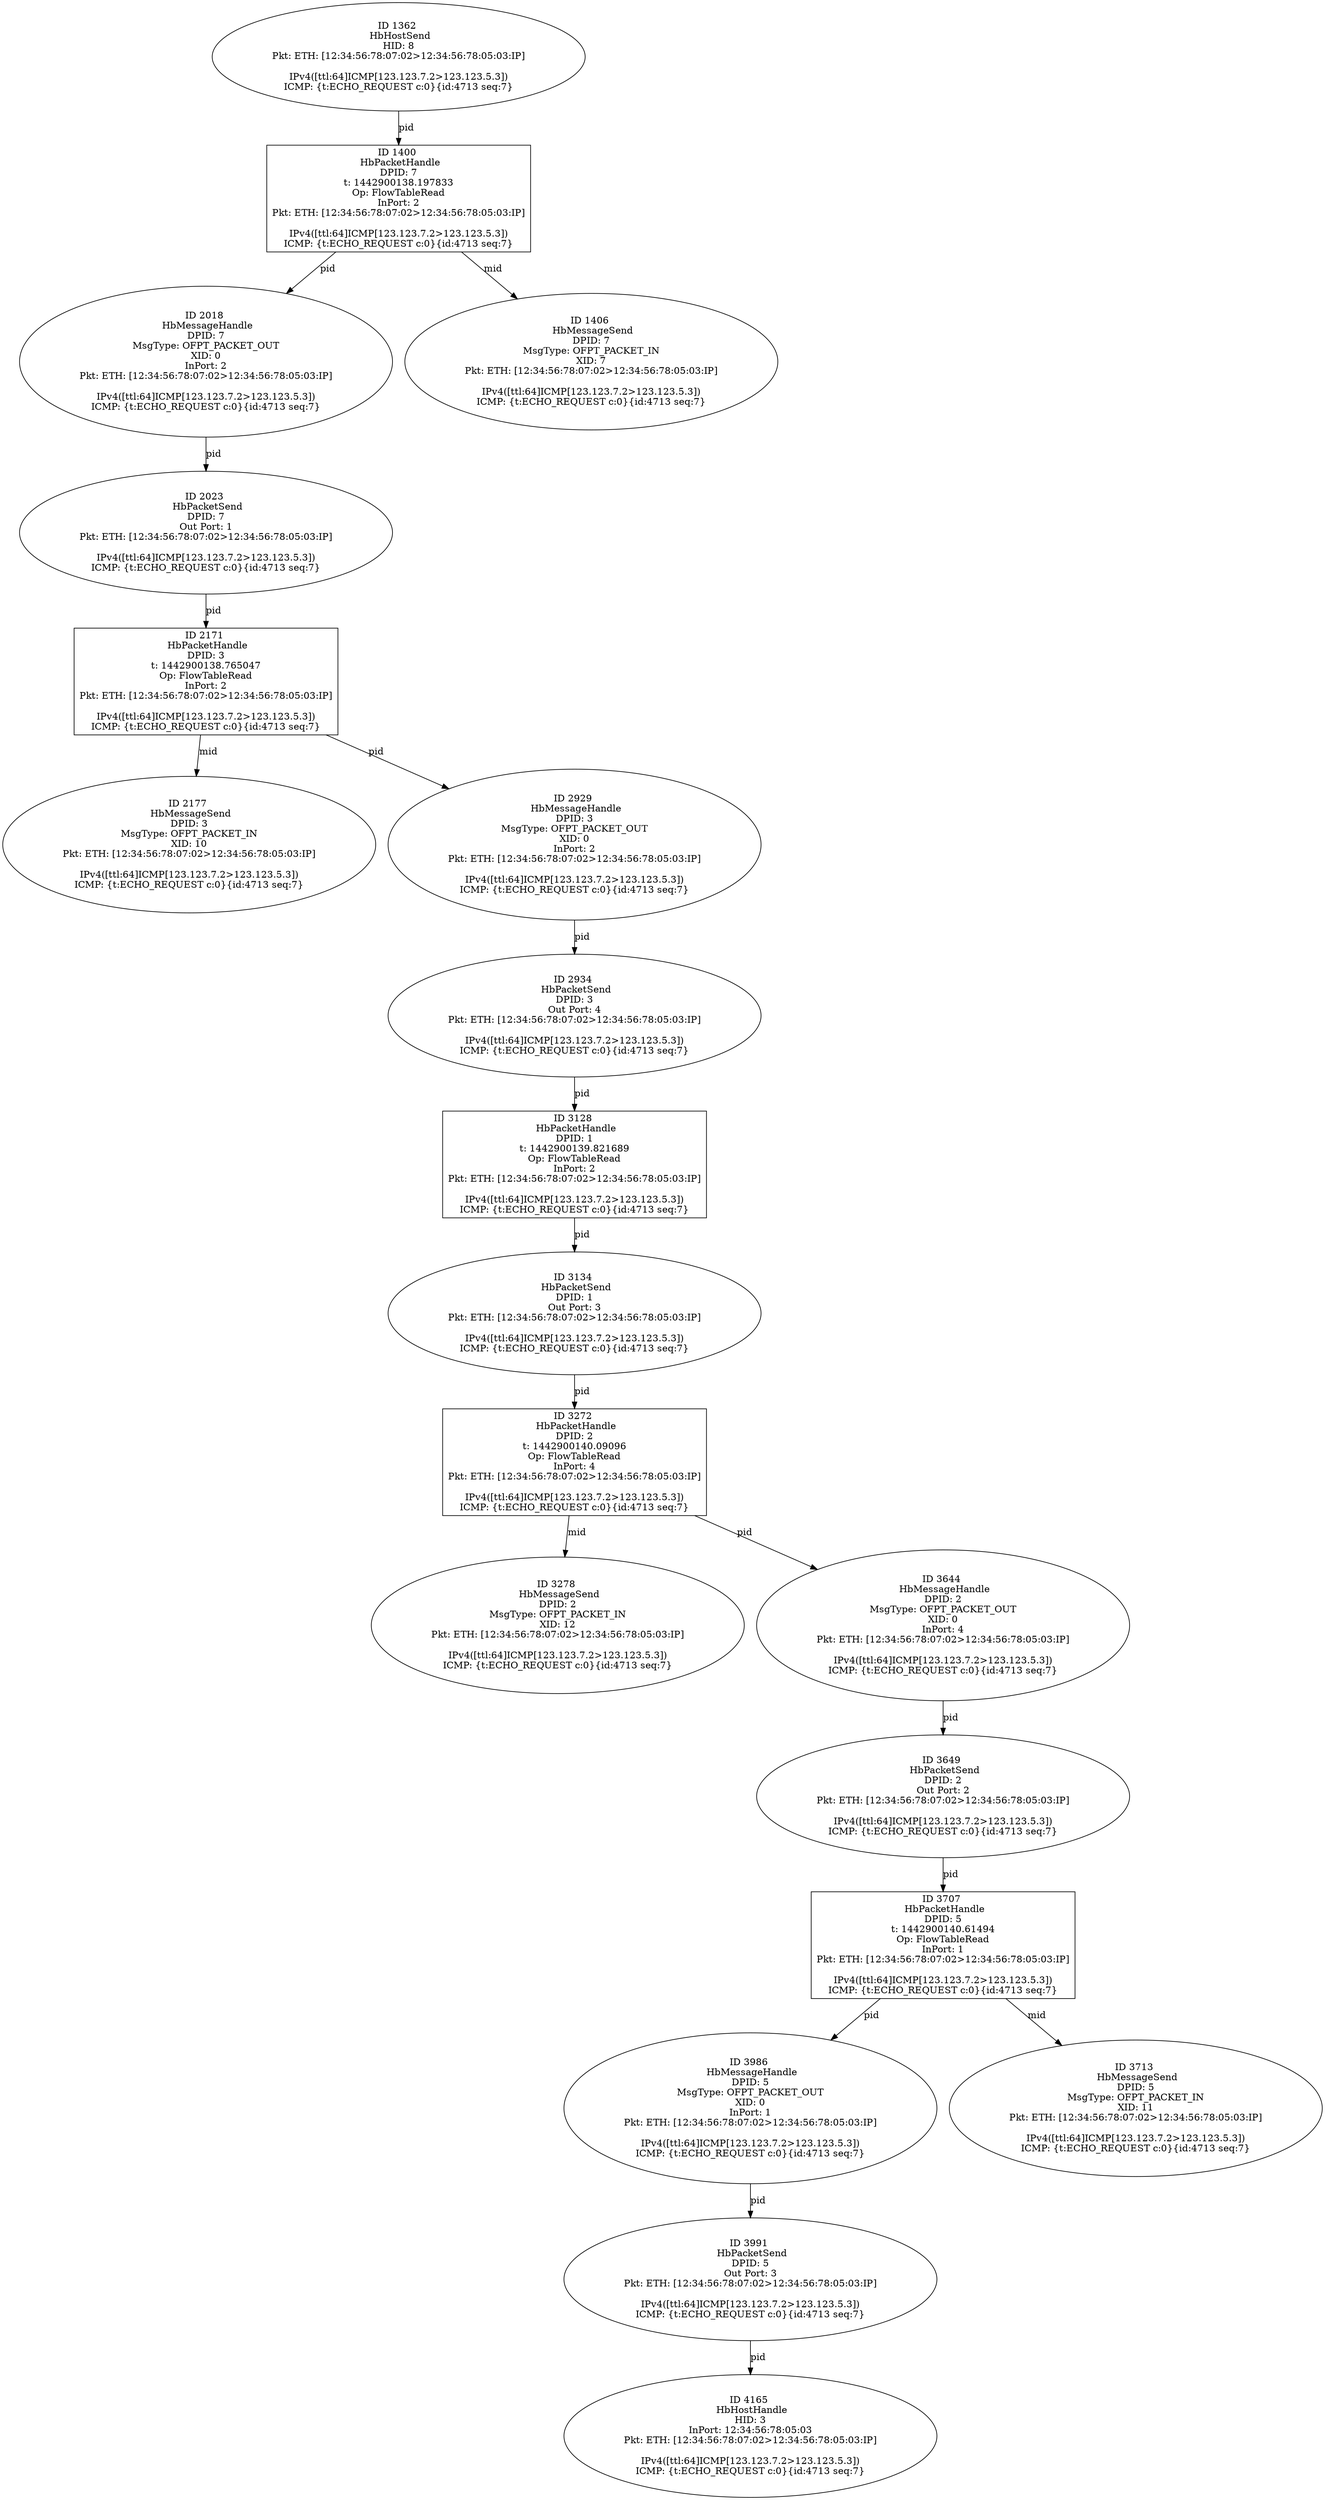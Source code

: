 strict digraph G {
2177 [shape=oval, event=<hb_events.HbMessageSend object at 0x107c5a5d0>, label="ID 2177 
 HbMessageSend
DPID: 3
MsgType: OFPT_PACKET_IN
XID: 10
Pkt: ETH: [12:34:56:78:07:02>12:34:56:78:05:03:IP]

IPv4([ttl:64]ICMP[123.123.7.2>123.123.5.3])
ICMP: {t:ECHO_REQUEST c:0}{id:4713 seq:7}"];
2018 [shape=oval, event=<hb_events.HbMessageHandle object at 0x107ba6d10>, label="ID 2018 
 HbMessageHandle
DPID: 7
MsgType: OFPT_PACKET_OUT
XID: 0
InPort: 2
Pkt: ETH: [12:34:56:78:07:02>12:34:56:78:05:03:IP]

IPv4([ttl:64]ICMP[123.123.7.2>123.123.5.3])
ICMP: {t:ECHO_REQUEST c:0}{id:4713 seq:7}"];
2171 [shape=box, event=<hb_events.HbPacketHandle object at 0x107c4dcd0>, label="ID 2171 
 HbPacketHandle
DPID: 3
t: 1442900138.765047
Op: FlowTableRead
InPort: 2
Pkt: ETH: [12:34:56:78:07:02>12:34:56:78:05:03:IP]

IPv4([ttl:64]ICMP[123.123.7.2>123.123.5.3])
ICMP: {t:ECHO_REQUEST c:0}{id:4713 seq:7}"];
1400 [shape=box, event=<hb_events.HbPacketHandle object at 0x107a48fd0>, label="ID 1400 
 HbPacketHandle
DPID: 7
t: 1442900138.197833
Op: FlowTableRead
InPort: 2
Pkt: ETH: [12:34:56:78:07:02>12:34:56:78:05:03:IP]

IPv4([ttl:64]ICMP[123.123.7.2>123.123.5.3])
ICMP: {t:ECHO_REQUEST c:0}{id:4713 seq:7}"];
4165 [shape=oval, event=<hb_events.HbHostHandle object at 0x108707090>, label="ID 4165 
 HbHostHandle
HID: 3
InPort: 12:34:56:78:05:03
Pkt: ETH: [12:34:56:78:07:02>12:34:56:78:05:03:IP]

IPv4([ttl:64]ICMP[123.123.7.2>123.123.5.3])
ICMP: {t:ECHO_REQUEST c:0}{id:4713 seq:7}"];
2023 [shape=oval, event=<hb_events.HbPacketSend object at 0x107b17d50>, label="ID 2023 
 HbPacketSend
DPID: 7
Out Port: 1
Pkt: ETH: [12:34:56:78:07:02>12:34:56:78:05:03:IP]

IPv4([ttl:64]ICMP[123.123.7.2>123.123.5.3])
ICMP: {t:ECHO_REQUEST c:0}{id:4713 seq:7}"];
3272 [shape=box, event=<hb_events.HbPacketHandle object at 0x1082a55d0>, label="ID 3272 
 HbPacketHandle
DPID: 2
t: 1442900140.09096
Op: FlowTableRead
InPort: 4
Pkt: ETH: [12:34:56:78:07:02>12:34:56:78:05:03:IP]

IPv4([ttl:64]ICMP[123.123.7.2>123.123.5.3])
ICMP: {t:ECHO_REQUEST c:0}{id:4713 seq:7}"];
3134 [shape=oval, event=<hb_events.HbPacketSend object at 0x108232550>, label="ID 3134 
 HbPacketSend
DPID: 1
Out Port: 3
Pkt: ETH: [12:34:56:78:07:02>12:34:56:78:05:03:IP]

IPv4([ttl:64]ICMP[123.123.7.2>123.123.5.3])
ICMP: {t:ECHO_REQUEST c:0}{id:4713 seq:7}"];
3986 [shape=oval, event=<hb_events.HbMessageHandle object at 0x108624ed0>, label="ID 3986 
 HbMessageHandle
DPID: 5
MsgType: OFPT_PACKET_OUT
XID: 0
InPort: 1
Pkt: ETH: [12:34:56:78:07:02>12:34:56:78:05:03:IP]

IPv4([ttl:64]ICMP[123.123.7.2>123.123.5.3])
ICMP: {t:ECHO_REQUEST c:0}{id:4713 seq:7}"];
3278 [shape=oval, event=<hb_events.HbMessageSend object at 0x1082a0d10>, label="ID 3278 
 HbMessageSend
DPID: 2
MsgType: OFPT_PACKET_IN
XID: 12
Pkt: ETH: [12:34:56:78:07:02>12:34:56:78:05:03:IP]

IPv4([ttl:64]ICMP[123.123.7.2>123.123.5.3])
ICMP: {t:ECHO_REQUEST c:0}{id:4713 seq:7}"];
2929 [shape=oval, event=<hb_events.HbMessageHandle object at 0x1081076d0>, label="ID 2929 
 HbMessageHandle
DPID: 3
MsgType: OFPT_PACKET_OUT
XID: 0
InPort: 2
Pkt: ETH: [12:34:56:78:07:02>12:34:56:78:05:03:IP]

IPv4([ttl:64]ICMP[123.123.7.2>123.123.5.3])
ICMP: {t:ECHO_REQUEST c:0}{id:4713 seq:7}"];
1362 [shape=oval, event=<hb_events.HbHostSend object at 0x107a332d0>, label="ID 1362 
 HbHostSend
HID: 8
Pkt: ETH: [12:34:56:78:07:02>12:34:56:78:05:03:IP]

IPv4([ttl:64]ICMP[123.123.7.2>123.123.5.3])
ICMP: {t:ECHO_REQUEST c:0}{id:4713 seq:7}"];
3128 [shape=box, event=<hb_events.HbPacketHandle object at 0x10822de10>, label="ID 3128 
 HbPacketHandle
DPID: 1
t: 1442900139.821689
Op: FlowTableRead
InPort: 2
Pkt: ETH: [12:34:56:78:07:02>12:34:56:78:05:03:IP]

IPv4([ttl:64]ICMP[123.123.7.2>123.123.5.3])
ICMP: {t:ECHO_REQUEST c:0}{id:4713 seq:7}"];
2934 [shape=oval, event=<hb_events.HbPacketSend object at 0x1081504d0>, label="ID 2934 
 HbPacketSend
DPID: 3
Out Port: 4
Pkt: ETH: [12:34:56:78:07:02>12:34:56:78:05:03:IP]

IPv4([ttl:64]ICMP[123.123.7.2>123.123.5.3])
ICMP: {t:ECHO_REQUEST c:0}{id:4713 seq:7}"];
3649 [shape=oval, event=<hb_events.HbPacketSend object at 0x10846b8d0>, label="ID 3649 
 HbPacketSend
DPID: 2
Out Port: 2
Pkt: ETH: [12:34:56:78:07:02>12:34:56:78:05:03:IP]

IPv4([ttl:64]ICMP[123.123.7.2>123.123.5.3])
ICMP: {t:ECHO_REQUEST c:0}{id:4713 seq:7}"];
3991 [shape=oval, event=<hb_events.HbPacketSend object at 0x108631810>, label="ID 3991 
 HbPacketSend
DPID: 5
Out Port: 3
Pkt: ETH: [12:34:56:78:07:02>12:34:56:78:05:03:IP]

IPv4([ttl:64]ICMP[123.123.7.2>123.123.5.3])
ICMP: {t:ECHO_REQUEST c:0}{id:4713 seq:7}"];
3713 [shape=oval, event=<hb_events.HbMessageSend object at 0x1084b9850>, label="ID 3713 
 HbMessageSend
DPID: 5
MsgType: OFPT_PACKET_IN
XID: 11
Pkt: ETH: [12:34:56:78:07:02>12:34:56:78:05:03:IP]

IPv4([ttl:64]ICMP[123.123.7.2>123.123.5.3])
ICMP: {t:ECHO_REQUEST c:0}{id:4713 seq:7}"];
3707 [shape=box, event=<hb_events.HbPacketHandle object at 0x1084ac250>, label="ID 3707 
 HbPacketHandle
DPID: 5
t: 1442900140.61494
Op: FlowTableRead
InPort: 1
Pkt: ETH: [12:34:56:78:07:02>12:34:56:78:05:03:IP]

IPv4([ttl:64]ICMP[123.123.7.2>123.123.5.3])
ICMP: {t:ECHO_REQUEST c:0}{id:4713 seq:7}"];
3644 [shape=oval, event=<hb_events.HbMessageHandle object at 0x10848b450>, label="ID 3644 
 HbMessageHandle
DPID: 2
MsgType: OFPT_PACKET_OUT
XID: 0
InPort: 4
Pkt: ETH: [12:34:56:78:07:02>12:34:56:78:05:03:IP]

IPv4([ttl:64]ICMP[123.123.7.2>123.123.5.3])
ICMP: {t:ECHO_REQUEST c:0}{id:4713 seq:7}"];
1406 [shape=oval, event=<hb_events.HbMessageSend object at 0x107a4cad0>, label="ID 1406 
 HbMessageSend
DPID: 7
MsgType: OFPT_PACKET_IN
XID: 7
Pkt: ETH: [12:34:56:78:07:02>12:34:56:78:05:03:IP]

IPv4([ttl:64]ICMP[123.123.7.2>123.123.5.3])
ICMP: {t:ECHO_REQUEST c:0}{id:4713 seq:7}"];
2018 -> 2023  [rel=pid, label=pid];
3707 -> 3713  [rel=mid, label=mid];
3707 -> 3986  [rel=pid, label=pid];
2023 -> 2171  [rel=pid, label=pid];
3272 -> 3644  [rel=pid, label=pid];
3272 -> 3278  [rel=mid, label=mid];
3649 -> 3707  [rel=pid, label=pid];
3991 -> 4165  [rel=pid, label=pid];
1362 -> 1400  [rel=pid, label=pid];
2929 -> 2934  [rel=pid, label=pid];
3986 -> 3991  [rel=pid, label=pid];
2934 -> 3128  [rel=pid, label=pid];
3128 -> 3134  [rel=pid, label=pid];
1400 -> 2018  [rel=pid, label=pid];
1400 -> 1406  [rel=mid, label=mid];
2171 -> 2177  [rel=mid, label=mid];
2171 -> 2929  [rel=pid, label=pid];
3134 -> 3272  [rel=pid, label=pid];
3644 -> 3649  [rel=pid, label=pid];
}
